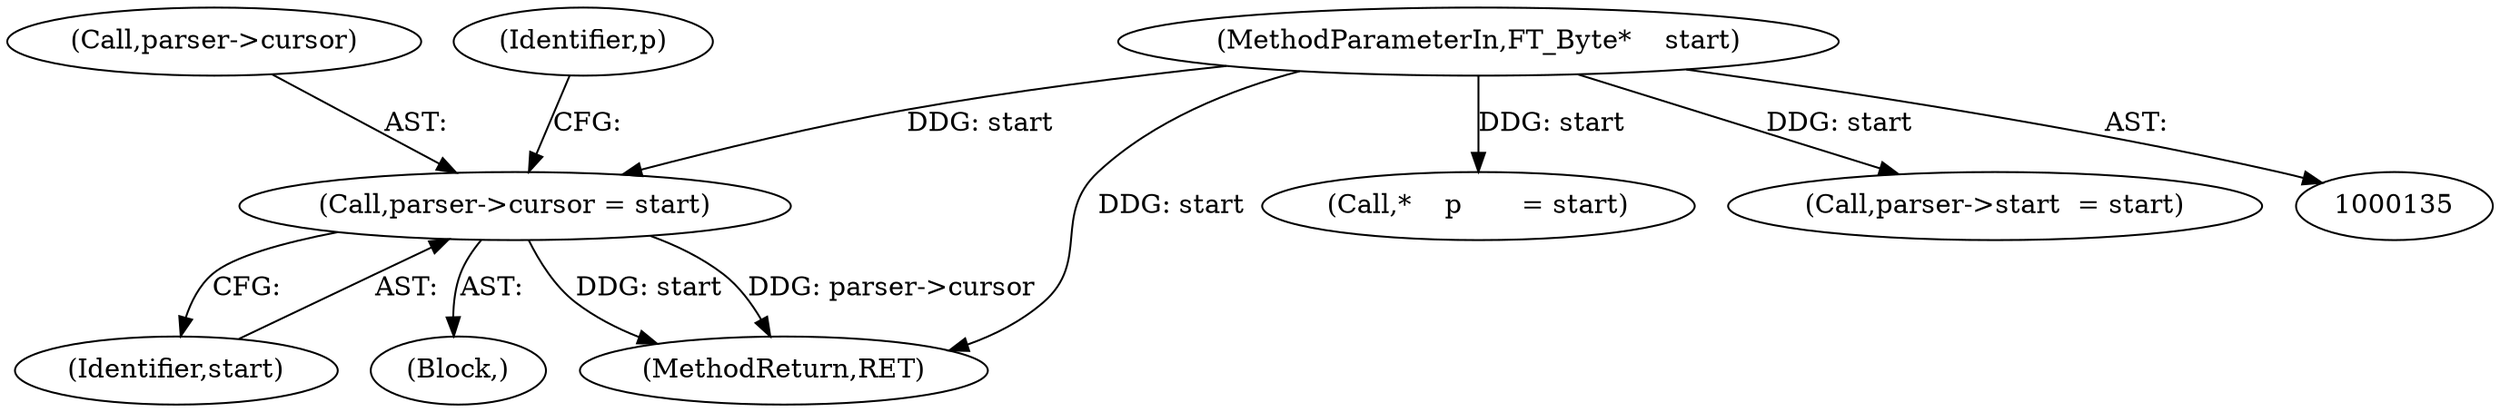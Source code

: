 digraph "0_savannah_beecf80a6deecbaf5d264d4f864451bde4fe98b8@pointer" {
"1000173" [label="(Call,parser->cursor = start)"];
"1000137" [label="(MethodParameterIn,FT_Byte*    start)"];
"1000177" [label="(Identifier,start)"];
"1000139" [label="(Block,)"];
"1000173" [label="(Call,parser->cursor = start)"];
"1000174" [label="(Call,parser->cursor)"];
"1000137" [label="(MethodParameterIn,FT_Byte*    start)"];
"1000141" [label="(Call,*    p       = start)"];
"1001011" [label="(MethodReturn,RET)"];
"1000180" [label="(Identifier,p)"];
"1000163" [label="(Call,parser->start  = start)"];
"1000173" -> "1000139"  [label="AST: "];
"1000173" -> "1000177"  [label="CFG: "];
"1000174" -> "1000173"  [label="AST: "];
"1000177" -> "1000173"  [label="AST: "];
"1000180" -> "1000173"  [label="CFG: "];
"1000173" -> "1001011"  [label="DDG: start"];
"1000173" -> "1001011"  [label="DDG: parser->cursor"];
"1000137" -> "1000173"  [label="DDG: start"];
"1000137" -> "1000135"  [label="AST: "];
"1000137" -> "1001011"  [label="DDG: start"];
"1000137" -> "1000141"  [label="DDG: start"];
"1000137" -> "1000163"  [label="DDG: start"];
}
